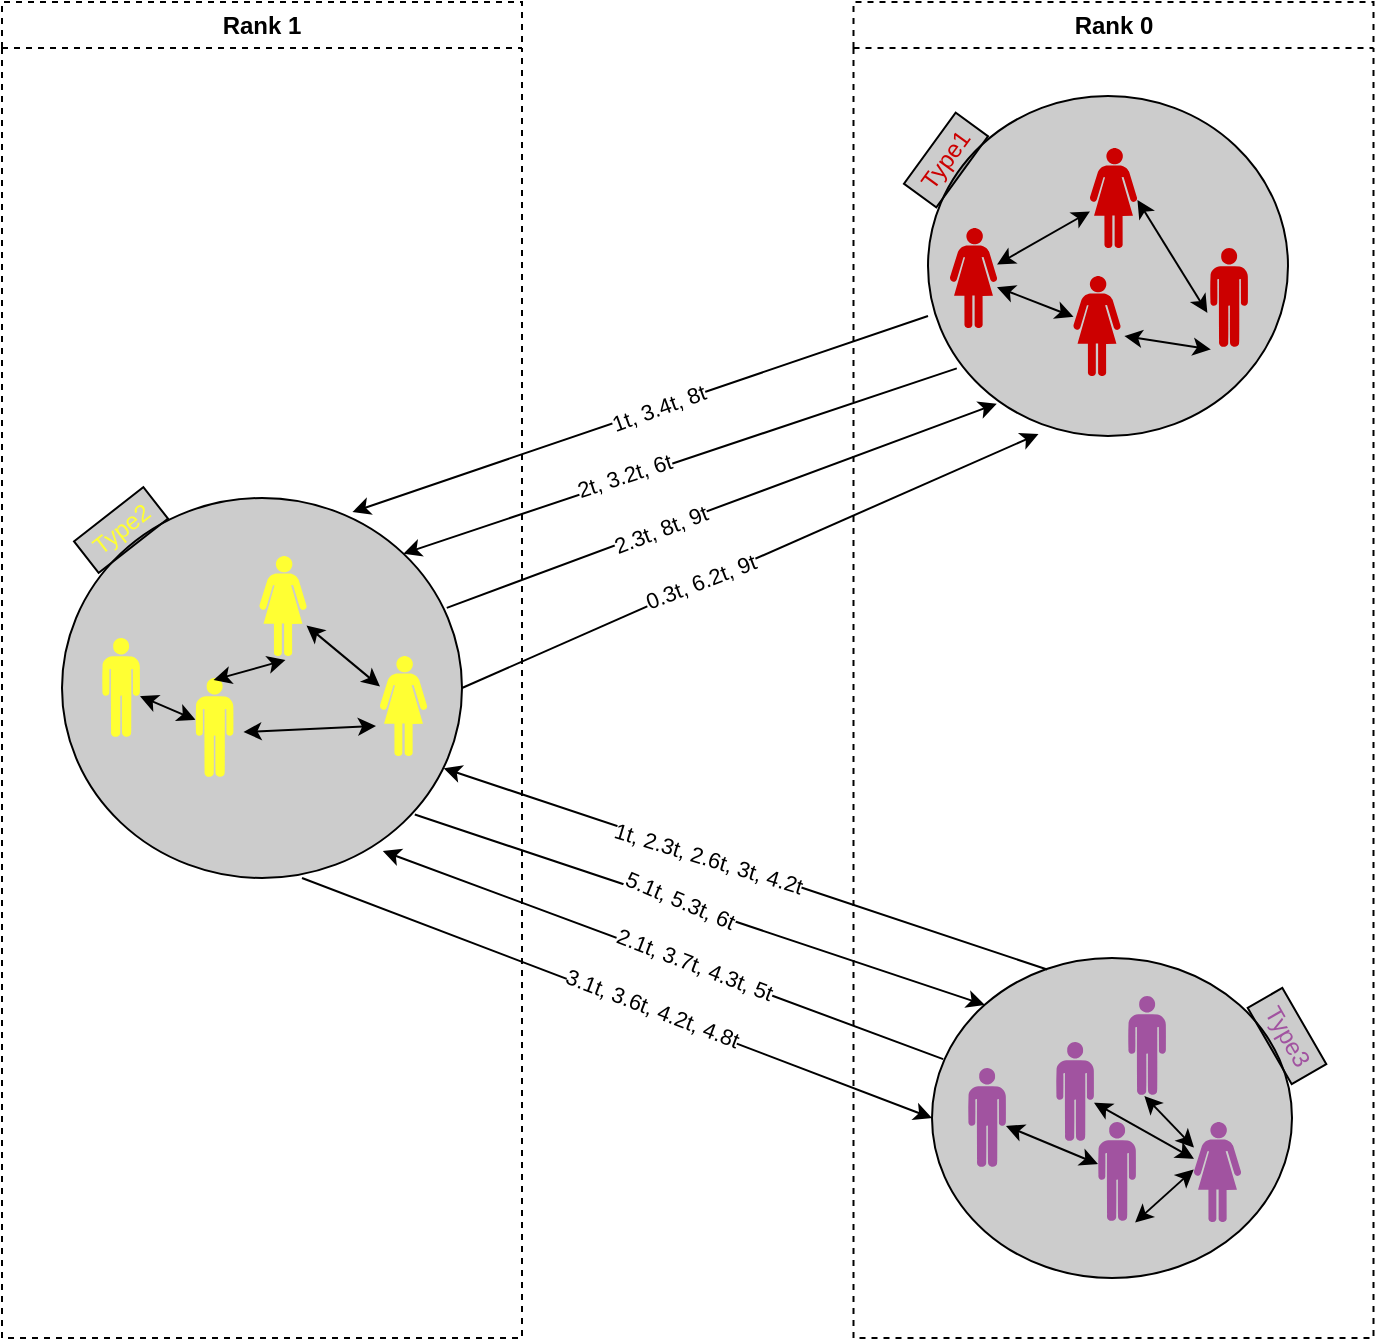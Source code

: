 <mxfile version="24.0.7" type="github">
  <diagram name="Pagina-1" id="gPWjSC0sNMpcJGo77wKc">
    <mxGraphModel dx="1318" dy="841" grid="1" gridSize="10" guides="1" tooltips="1" connect="1" arrows="1" fold="1" page="1" pageScale="1" pageWidth="827" pageHeight="1169" math="0" shadow="0">
      <root>
        <mxCell id="0" />
        <mxCell id="1" parent="0" />
        <mxCell id="ZDqopozZpkepnuFD1AvW-25" value="Rank 0" style="swimlane;whiteSpace=wrap;html=1;dashed=1;" vertex="1" parent="1">
          <mxGeometry x="721.75" y="972" width="260" height="668" as="geometry" />
        </mxCell>
        <mxCell id="Pouv3ua3JYrRV85Rh7YF-1" value="" style="ellipse;whiteSpace=wrap;html=1;fillColor=#000000;fillOpacity=20;" parent="1" vertex="1">
          <mxGeometry x="759" y="1019" width="180" height="170" as="geometry" />
        </mxCell>
        <mxCell id="Pouv3ua3JYrRV85Rh7YF-2" value="&lt;font color=&quot;#cc0000&quot;&gt;Type1&lt;/font&gt;" style="rounded=0;whiteSpace=wrap;html=1;fillColor=#000000;fillOpacity=20;rotation=-54;" parent="1" vertex="1">
          <mxGeometry x="746" y="1041" width="44" height="20" as="geometry" />
        </mxCell>
        <mxCell id="Pouv3ua3JYrRV85Rh7YF-3" value="" style="ellipse;whiteSpace=wrap;html=1;fillColor=#000000;fillOpacity=20;" parent="1" vertex="1">
          <mxGeometry x="761" y="1450" width="180" height="160" as="geometry" />
        </mxCell>
        <mxCell id="Pouv3ua3JYrRV85Rh7YF-4" value="" style="ellipse;whiteSpace=wrap;html=1;fillColor=#000000;fillOpacity=20;" parent="1" vertex="1">
          <mxGeometry x="326" y="1220" width="200" height="190" as="geometry" />
        </mxCell>
        <mxCell id="Pouv3ua3JYrRV85Rh7YF-9" value="" style="verticalLabelPosition=bottom;sketch=0;html=1;fillColor=#A153A0;verticalAlign=top;align=center;pointerEvents=1;shape=mxgraph.cisco_safe.design.actor_2;" parent="1" vertex="1">
          <mxGeometry x="859" y="1469" width="19" height="50" as="geometry" />
        </mxCell>
        <mxCell id="Pouv3ua3JYrRV85Rh7YF-10" value="" style="verticalLabelPosition=bottom;sketch=0;html=1;fillColor=#CC0000;verticalAlign=top;align=center;pointerEvents=1;shape=mxgraph.cisco_safe.design.actor_2;" parent="1" vertex="1">
          <mxGeometry x="900" y="1095" width="19" height="50" as="geometry" />
        </mxCell>
        <mxCell id="Pouv3ua3JYrRV85Rh7YF-11" value="" style="rounded=0;orthogonalLoop=1;jettySize=auto;html=1;startArrow=classic;startFill=1;" parent="1" source="Pouv3ua3JYrRV85Rh7YF-12" target="Pouv3ua3JYrRV85Rh7YF-36" edge="1">
          <mxGeometry relative="1" as="geometry" />
        </mxCell>
        <mxCell id="Pouv3ua3JYrRV85Rh7YF-12" value="" style="verticalLabelPosition=bottom;sketch=0;html=1;fillColor=#FFFF33;verticalAlign=top;align=center;pointerEvents=1;shape=mxgraph.cisco_safe.design.actor_1;" parent="1" vertex="1">
          <mxGeometry x="485" y="1299" width="23.5" height="50" as="geometry" />
        </mxCell>
        <mxCell id="Pouv3ua3JYrRV85Rh7YF-19" value="" style="rounded=0;orthogonalLoop=1;jettySize=auto;html=1;startArrow=classic;startFill=1;" parent="1" source="Pouv3ua3JYrRV85Rh7YF-20" target="Pouv3ua3JYrRV85Rh7YF-22" edge="1">
          <mxGeometry relative="1" as="geometry" />
        </mxCell>
        <mxCell id="Pouv3ua3JYrRV85Rh7YF-20" value="" style="verticalLabelPosition=bottom;sketch=0;html=1;fillColor=#A153A0;verticalAlign=top;align=center;pointerEvents=1;shape=mxgraph.cisco_safe.design.actor_2;" parent="1" vertex="1">
          <mxGeometry x="844" y="1532" width="19" height="50" as="geometry" />
        </mxCell>
        <mxCell id="Pouv3ua3JYrRV85Rh7YF-22" value="" style="verticalLabelPosition=bottom;sketch=0;html=1;fillColor=#A153A0;verticalAlign=top;align=center;pointerEvents=1;shape=mxgraph.cisco_safe.design.actor_2;" parent="1" vertex="1">
          <mxGeometry x="779" y="1505" width="19" height="50" as="geometry" />
        </mxCell>
        <mxCell id="Pouv3ua3JYrRV85Rh7YF-23" value="" style="verticalLabelPosition=bottom;sketch=0;html=1;fillColor=#A153A0;verticalAlign=top;align=center;pointerEvents=1;shape=mxgraph.cisco_safe.design.actor_1;" parent="1" vertex="1">
          <mxGeometry x="892" y="1532" width="23.5" height="50" as="geometry" />
        </mxCell>
        <mxCell id="Pouv3ua3JYrRV85Rh7YF-24" value="" style="rounded=0;orthogonalLoop=1;jettySize=auto;html=1;startArrow=classic;startFill=1;exitX=0.977;exitY=1.004;exitDx=0;exitDy=0;exitPerimeter=0;entryX=-0.007;entryY=0.476;entryDx=0;entryDy=0;entryPerimeter=0;" parent="1" source="Pouv3ua3JYrRV85Rh7YF-20" target="Pouv3ua3JYrRV85Rh7YF-23" edge="1">
          <mxGeometry relative="1" as="geometry">
            <mxPoint x="842" y="1656" as="sourcePoint" />
            <mxPoint x="965" y="1648" as="targetPoint" />
          </mxGeometry>
        </mxCell>
        <mxCell id="Pouv3ua3JYrRV85Rh7YF-26" value="" style="rounded=0;orthogonalLoop=1;jettySize=auto;html=1;startArrow=classic;startFill=1;" parent="1" source="Pouv3ua3JYrRV85Rh7YF-27" target="Pouv3ua3JYrRV85Rh7YF-23" edge="1">
          <mxGeometry relative="1" as="geometry" />
        </mxCell>
        <mxCell id="Pouv3ua3JYrRV85Rh7YF-27" value="" style="verticalLabelPosition=bottom;sketch=0;html=1;fillColor=#A153A0;verticalAlign=top;align=center;pointerEvents=1;shape=mxgraph.cisco_safe.design.actor_2;" parent="1" vertex="1">
          <mxGeometry x="823" y="1492" width="19" height="50" as="geometry" />
        </mxCell>
        <mxCell id="Pouv3ua3JYrRV85Rh7YF-30" value="" style="rounded=0;orthogonalLoop=1;jettySize=auto;html=1;startArrow=classic;startFill=1;" parent="1" source="Pouv3ua3JYrRV85Rh7YF-31" target="Pouv3ua3JYrRV85Rh7YF-35" edge="1">
          <mxGeometry relative="1" as="geometry" />
        </mxCell>
        <mxCell id="Pouv3ua3JYrRV85Rh7YF-31" value="" style="verticalLabelPosition=bottom;sketch=0;html=1;fillColor=#FFFF33;verticalAlign=top;align=center;pointerEvents=1;shape=mxgraph.cisco_safe.design.actor_2;" parent="1" vertex="1">
          <mxGeometry x="392.75" y="1310" width="19" height="50" as="geometry" />
        </mxCell>
        <mxCell id="Pouv3ua3JYrRV85Rh7YF-32" value="" style="rounded=0;orthogonalLoop=1;jettySize=auto;html=1;startArrow=classic;startFill=1;" parent="1" source="Pouv3ua3JYrRV85Rh7YF-33" target="Pouv3ua3JYrRV85Rh7YF-42" edge="1">
          <mxGeometry relative="1" as="geometry" />
        </mxCell>
        <mxCell id="Pouv3ua3JYrRV85Rh7YF-33" value="" style="verticalLabelPosition=bottom;sketch=0;html=1;fillColor=#CC0000;verticalAlign=top;align=center;pointerEvents=1;shape=mxgraph.cisco_safe.design.actor_1;" parent="1" vertex="1">
          <mxGeometry x="840" y="1045" width="23.5" height="50" as="geometry" />
        </mxCell>
        <mxCell id="Pouv3ua3JYrRV85Rh7YF-34" value="" style="rounded=0;orthogonalLoop=1;jettySize=auto;html=1;startArrow=classic;startFill=1;exitX=1.263;exitY=0.54;exitDx=0;exitDy=0;exitPerimeter=0;entryX=-0.085;entryY=0.7;entryDx=0;entryDy=0;entryPerimeter=0;" parent="1" source="Pouv3ua3JYrRV85Rh7YF-31" target="Pouv3ua3JYrRV85Rh7YF-12" edge="1">
          <mxGeometry relative="1" as="geometry">
            <mxPoint x="496" y="1557" as="sourcePoint" />
            <mxPoint x="552" y="1513" as="targetPoint" />
          </mxGeometry>
        </mxCell>
        <mxCell id="Pouv3ua3JYrRV85Rh7YF-35" value="" style="verticalLabelPosition=bottom;sketch=0;html=1;fillColor=#FFFF33;verticalAlign=top;align=center;pointerEvents=1;shape=mxgraph.cisco_safe.design.actor_2;" parent="1" vertex="1">
          <mxGeometry x="346" y="1290" width="19" height="50" as="geometry" />
        </mxCell>
        <mxCell id="Pouv3ua3JYrRV85Rh7YF-36" value="" style="verticalLabelPosition=bottom;sketch=0;html=1;fillColor=#FFFF33;verticalAlign=top;align=center;pointerEvents=1;shape=mxgraph.cisco_safe.design.actor_1;" parent="1" vertex="1">
          <mxGeometry x="424.75" y="1249" width="23.5" height="50" as="geometry" />
        </mxCell>
        <mxCell id="Pouv3ua3JYrRV85Rh7YF-37" value="" style="rounded=0;orthogonalLoop=1;jettySize=auto;html=1;startArrow=classic;startFill=1;exitX=0.474;exitY=0.02;exitDx=0;exitDy=0;exitPerimeter=0;entryX=0.553;entryY=1.04;entryDx=0;entryDy=0;entryPerimeter=0;" parent="1" source="Pouv3ua3JYrRV85Rh7YF-31" target="Pouv3ua3JYrRV85Rh7YF-36" edge="1">
          <mxGeometry relative="1" as="geometry">
            <mxPoint x="437" y="1399" as="sourcePoint" />
            <mxPoint x="357" y="1399" as="targetPoint" />
          </mxGeometry>
        </mxCell>
        <mxCell id="Pouv3ua3JYrRV85Rh7YF-38" value="&lt;font color=&quot;#ffff33&quot;&gt;Type2&lt;/font&gt;" style="rounded=0;whiteSpace=wrap;html=1;fillColor=#000000;fillOpacity=20;rotation=-38;" parent="1" vertex="1">
          <mxGeometry x="333.5" y="1226" width="44" height="20" as="geometry" />
        </mxCell>
        <mxCell id="Pouv3ua3JYrRV85Rh7YF-39" value="" style="rounded=0;orthogonalLoop=1;jettySize=auto;html=1;entryX=0.431;entryY=1;entryDx=0;entryDy=0;entryPerimeter=0;startArrow=classic;startFill=1;" parent="1" source="Pouv3ua3JYrRV85Rh7YF-23" target="Pouv3ua3JYrRV85Rh7YF-9" edge="1">
          <mxGeometry relative="1" as="geometry" />
        </mxCell>
        <mxCell id="Pouv3ua3JYrRV85Rh7YF-40" value="" style="rounded=0;orthogonalLoop=1;jettySize=auto;html=1;startArrow=classic;startFill=1;entryX=1.009;entryY=0.52;entryDx=0;entryDy=0;entryPerimeter=0;exitX=-0.069;exitY=0.649;exitDx=0;exitDy=0;exitPerimeter=0;" parent="1" source="Pouv3ua3JYrRV85Rh7YF-10" target="Pouv3ua3JYrRV85Rh7YF-33" edge="1">
          <mxGeometry relative="1" as="geometry">
            <mxPoint x="1106" y="1364" as="sourcePoint" />
            <mxPoint x="931" y="1364" as="targetPoint" />
          </mxGeometry>
        </mxCell>
        <mxCell id="Pouv3ua3JYrRV85Rh7YF-41" value="" style="rounded=0;orthogonalLoop=1;jettySize=auto;html=1;startArrow=classic;startFill=1;" parent="1" source="Pouv3ua3JYrRV85Rh7YF-42" target="Pouv3ua3JYrRV85Rh7YF-43" edge="1">
          <mxGeometry relative="1" as="geometry" />
        </mxCell>
        <mxCell id="Pouv3ua3JYrRV85Rh7YF-42" value="" style="verticalLabelPosition=bottom;sketch=0;html=1;fillColor=#CC0000;verticalAlign=top;align=center;pointerEvents=1;shape=mxgraph.cisco_safe.design.actor_1;" parent="1" vertex="1">
          <mxGeometry x="770" y="1085" width="23.5" height="50" as="geometry" />
        </mxCell>
        <mxCell id="Pouv3ua3JYrRV85Rh7YF-43" value="" style="verticalLabelPosition=bottom;sketch=0;html=1;fillColor=#CC0000;verticalAlign=top;align=center;pointerEvents=1;shape=mxgraph.cisco_safe.design.actor_1;" parent="1" vertex="1">
          <mxGeometry x="831.74" y="1109" width="23.5" height="50" as="geometry" />
        </mxCell>
        <mxCell id="Pouv3ua3JYrRV85Rh7YF-44" value="" style="rounded=0;orthogonalLoop=1;jettySize=auto;html=1;startArrow=classic;startFill=1;entryX=1.083;entryY=0.601;entryDx=0;entryDy=0;entryPerimeter=0;exitX=0.022;exitY=1.014;exitDx=0;exitDy=0;exitPerimeter=0;" parent="1" source="Pouv3ua3JYrRV85Rh7YF-10" target="Pouv3ua3JYrRV85Rh7YF-43" edge="1">
          <mxGeometry relative="1" as="geometry">
            <mxPoint x="803" y="1114" as="sourcePoint" />
            <mxPoint x="884" y="1175" as="targetPoint" />
          </mxGeometry>
        </mxCell>
        <mxCell id="Pouv3ua3JYrRV85Rh7YF-45" style="rounded=0;orthogonalLoop=1;jettySize=auto;html=1;exitX=0.32;exitY=0.036;exitDx=0;exitDy=0;entryX=0.954;entryY=0.711;entryDx=0;entryDy=0;entryPerimeter=0;exitPerimeter=0;" parent="1" edge="1" target="Pouv3ua3JYrRV85Rh7YF-4" source="Pouv3ua3JYrRV85Rh7YF-3">
          <mxGeometry relative="1" as="geometry">
            <mxPoint x="1024.5" y="1514" as="sourcePoint" />
            <mxPoint x="763.38" y="1379" as="targetPoint" />
          </mxGeometry>
        </mxCell>
        <mxCell id="Pouv3ua3JYrRV85Rh7YF-46" value="1t, 2.3t, 2.6t, 3t, 4.2t" style="edgeLabel;html=1;align=center;verticalAlign=middle;resizable=0;points=[];rotation=17;" parent="Pouv3ua3JYrRV85Rh7YF-45" vertex="1" connectable="0">
          <mxGeometry x="0.13" y="1" relative="1" as="geometry">
            <mxPoint x="1" as="offset" />
          </mxGeometry>
        </mxCell>
        <mxCell id="Pouv3ua3JYrRV85Rh7YF-57" style="rounded=0;orthogonalLoop=1;jettySize=auto;html=1;exitX=1;exitY=0.5;exitDx=0;exitDy=0;entryX=0.307;entryY=0.994;entryDx=0;entryDy=0;entryPerimeter=0;" parent="1" edge="1" target="Pouv3ua3JYrRV85Rh7YF-1" source="Pouv3ua3JYrRV85Rh7YF-4">
          <mxGeometry relative="1" as="geometry">
            <mxPoint x="919.25" y="1190" as="targetPoint" />
            <mxPoint x="808.14" y="1324" as="sourcePoint" />
          </mxGeometry>
        </mxCell>
        <mxCell id="Pouv3ua3JYrRV85Rh7YF-58" value="0.3t, 6.2t, 9t" style="edgeLabel;html=1;align=center;verticalAlign=middle;resizable=0;points=[];rotation=-21;" parent="Pouv3ua3JYrRV85Rh7YF-57" vertex="1" connectable="0">
          <mxGeometry x="-0.175" y="1" relative="1" as="geometry">
            <mxPoint as="offset" />
          </mxGeometry>
        </mxCell>
        <mxCell id="Pouv3ua3JYrRV85Rh7YF-60" style="rounded=0;orthogonalLoop=1;jettySize=auto;html=1;exitX=0.08;exitY=0.801;exitDx=0;exitDy=0;entryX=1;entryY=0;entryDx=0;entryDy=0;exitPerimeter=0;" parent="1" edge="1" target="Pouv3ua3JYrRV85Rh7YF-4" source="Pouv3ua3JYrRV85Rh7YF-1">
          <mxGeometry relative="1" as="geometry">
            <mxPoint x="847.598" y="1153.376" as="sourcePoint" />
            <mxPoint x="751.196" y="1269" as="targetPoint" />
          </mxGeometry>
        </mxCell>
        <mxCell id="Pouv3ua3JYrRV85Rh7YF-61" value="2t, 3.2t, 6t" style="edgeLabel;html=1;align=center;verticalAlign=middle;resizable=0;points=[];rotation=-18;" parent="Pouv3ua3JYrRV85Rh7YF-60" vertex="1" connectable="0">
          <mxGeometry x="0.234" y="2" relative="1" as="geometry">
            <mxPoint x="3" y="-5" as="offset" />
          </mxGeometry>
        </mxCell>
        <mxCell id="Pouv3ua3JYrRV85Rh7YF-65" style="rounded=0;orthogonalLoop=1;jettySize=auto;html=1;exitX=0.031;exitY=0.316;exitDx=0;exitDy=0;exitPerimeter=0;entryX=0.802;entryY=0.929;entryDx=0;entryDy=0;entryPerimeter=0;" parent="1" edge="1" target="Pouv3ua3JYrRV85Rh7YF-4" source="Pouv3ua3JYrRV85Rh7YF-3">
          <mxGeometry relative="1" as="geometry">
            <mxPoint x="832.5" y="1543" as="sourcePoint" />
            <mxPoint x="618.399" y="1419" as="targetPoint" />
          </mxGeometry>
        </mxCell>
        <mxCell id="Pouv3ua3JYrRV85Rh7YF-66" value="2.1t, 3.7t, 4.3t, 5t" style="edgeLabel;html=1;align=center;verticalAlign=middle;resizable=0;points=[];rotation=21;" parent="Pouv3ua3JYrRV85Rh7YF-65" vertex="1" connectable="0">
          <mxGeometry x="-0.108" y="-1" relative="1" as="geometry">
            <mxPoint as="offset" />
          </mxGeometry>
        </mxCell>
        <mxCell id="Pouv3ua3JYrRV85Rh7YF-68" style="rounded=0;orthogonalLoop=1;jettySize=auto;html=1;exitX=0.6;exitY=1;exitDx=0;exitDy=0;exitPerimeter=0;entryX=0;entryY=0.5;entryDx=0;entryDy=0;" parent="1" edge="1" target="Pouv3ua3JYrRV85Rh7YF-3" source="Pouv3ua3JYrRV85Rh7YF-4">
          <mxGeometry relative="1" as="geometry">
            <mxPoint x="489.75" y="1409" as="sourcePoint" />
            <mxPoint x="773.614" y="1594" as="targetPoint" />
          </mxGeometry>
        </mxCell>
        <mxCell id="Pouv3ua3JYrRV85Rh7YF-69" value="3.1t, 3.6t, 4.2t, 4.8t" style="edgeLabel;html=1;align=center;verticalAlign=middle;resizable=0;points=[];rotation=21;" parent="Pouv3ua3JYrRV85Rh7YF-68" vertex="1" connectable="0">
          <mxGeometry x="0.107" y="2" relative="1" as="geometry">
            <mxPoint as="offset" />
          </mxGeometry>
        </mxCell>
        <mxCell id="Pouv3ua3JYrRV85Rh7YF-71" style="rounded=0;orthogonalLoop=1;jettySize=auto;html=1;exitX=0.962;exitY=0.289;exitDx=0;exitDy=0;entryX=0.191;entryY=0.905;entryDx=0;entryDy=0;strokeColor=default;align=center;verticalAlign=middle;fontFamily=Helvetica;fontSize=11;fontColor=default;labelBackgroundColor=default;endArrow=classic;entryPerimeter=0;exitPerimeter=0;" parent="1" edge="1" target="Pouv3ua3JYrRV85Rh7YF-1" source="Pouv3ua3JYrRV85Rh7YF-4">
          <mxGeometry relative="1" as="geometry">
            <mxPoint x="675.75" y="1230" as="sourcePoint" />
            <mxPoint x="891" y="1175" as="targetPoint" />
          </mxGeometry>
        </mxCell>
        <mxCell id="Pouv3ua3JYrRV85Rh7YF-72" value="2.3t, 8t, 9t" style="edgeLabel;html=1;align=center;verticalAlign=middle;resizable=0;points=[];rotation=-21;" parent="Pouv3ua3JYrRV85Rh7YF-71" vertex="1" connectable="0">
          <mxGeometry x="-0.231" relative="1" as="geometry">
            <mxPoint as="offset" />
          </mxGeometry>
        </mxCell>
        <mxCell id="Pouv3ua3JYrRV85Rh7YF-74" style="rounded=0;orthogonalLoop=1;jettySize=auto;html=1;exitX=0;exitY=0.647;exitDx=0;exitDy=0;exitPerimeter=0;entryX=0.726;entryY=0.037;entryDx=0;entryDy=0;entryPerimeter=0;" parent="1" edge="1" target="Pouv3ua3JYrRV85Rh7YF-4" source="Pouv3ua3JYrRV85Rh7YF-1">
          <mxGeometry relative="1" as="geometry">
            <mxPoint x="775.26" y="1144" as="sourcePoint" />
            <mxPoint x="602.291" y="1217" as="targetPoint" />
          </mxGeometry>
        </mxCell>
        <mxCell id="Pouv3ua3JYrRV85Rh7YF-75" value="1t, 3.4t, 8t" style="edgeLabel;html=1;align=center;verticalAlign=middle;resizable=0;points=[];rotation=-20;" parent="Pouv3ua3JYrRV85Rh7YF-74" vertex="1" connectable="0">
          <mxGeometry x="-0.064" relative="1" as="geometry">
            <mxPoint as="offset" />
          </mxGeometry>
        </mxCell>
        <mxCell id="Pouv3ua3JYrRV85Rh7YF-82" style="rounded=0;orthogonalLoop=1;jettySize=auto;html=1;exitX=0.882;exitY=0.833;exitDx=0;exitDy=0;entryX=0;entryY=0;entryDx=0;entryDy=0;exitPerimeter=0;" parent="1" edge="1" target="Pouv3ua3JYrRV85Rh7YF-3" source="Pouv3ua3JYrRV85Rh7YF-4">
          <mxGeometry relative="1" as="geometry">
            <mxPoint x="736.681" y="1419.721" as="sourcePoint" />
            <mxPoint x="900.5" y="1501" as="targetPoint" />
          </mxGeometry>
        </mxCell>
        <mxCell id="Pouv3ua3JYrRV85Rh7YF-83" value="5.1t, 5.3t, 6t" style="edgeLabel;html=1;align=center;verticalAlign=middle;resizable=0;points=[];rotation=23;" parent="Pouv3ua3JYrRV85Rh7YF-82" vertex="1" connectable="0">
          <mxGeometry x="-0.073" y="2" relative="1" as="geometry">
            <mxPoint as="offset" />
          </mxGeometry>
        </mxCell>
        <mxCell id="Pouv3ua3JYrRV85Rh7YF-89" style="edgeStyle=orthogonalEdgeStyle;rounded=0;orthogonalLoop=1;jettySize=auto;html=1;exitX=0.5;exitY=1;exitDx=0;exitDy=0;" parent="1" edge="1">
          <mxGeometry relative="1" as="geometry">
            <mxPoint x="763.38" y="1379" as="sourcePoint" />
            <mxPoint x="763.38" y="1379" as="targetPoint" />
          </mxGeometry>
        </mxCell>
        <mxCell id="Pouv3ua3JYrRV85Rh7YF-90" value="&lt;font color=&quot;#a153a0&quot;&gt;Type3&lt;/font&gt;" style="rounded=0;whiteSpace=wrap;html=1;fillColor=#000000;fillOpacity=20;rotation=60;" parent="1" vertex="1">
          <mxGeometry x="916.5" y="1479" width="44" height="20" as="geometry" />
        </mxCell>
        <mxCell id="ZDqopozZpkepnuFD1AvW-26" value="&lt;div&gt;Rank 1&lt;/div&gt;" style="swimlane;whiteSpace=wrap;html=1;dashed=1;" vertex="1" parent="1">
          <mxGeometry x="296" y="972" width="260" height="668" as="geometry" />
        </mxCell>
      </root>
    </mxGraphModel>
  </diagram>
</mxfile>
